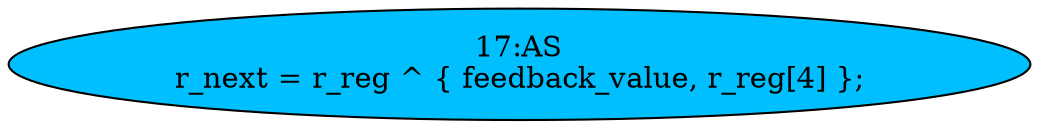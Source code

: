 strict digraph "" {
	node [label="\N"];
	"17:AS"	[ast="<pyverilog.vparser.ast.Assign object at 0x7f4f0c94c210>",
		def_var="['r_next']",
		fillcolor=deepskyblue,
		label="17:AS
r_next = r_reg ^ { feedback_value, r_reg[4] };",
		statements="[]",
		style=filled,
		typ=Assign,
		use_var="['r_reg', 'feedback_value', 'r_reg']"];
}
